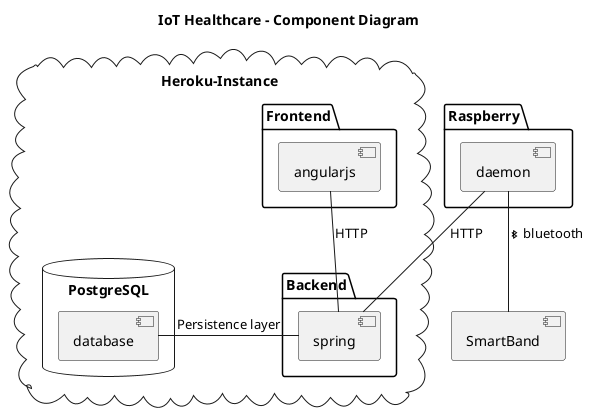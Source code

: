 @startuml
skinparam defaultFontName Helvetica
skinparam shadowing false

title IoT Healthcare - Component Diagram


cloud Heroku-Instance {
    package "Frontend" {
      [angularjs]
    }
    package "Backend" {
       [spring]
    }
    database "PostgreSQL" {
       [database]
    }
}

package "Raspberry" {
  [daemon]
}

component "SmartBand" {
}

angularjs -- spring: HTTP
spring -left- database : Persistence layer
daemon -- spring: HTTP
daemon -- SmartBand: <&bluetooth> bluetooth
@enduml